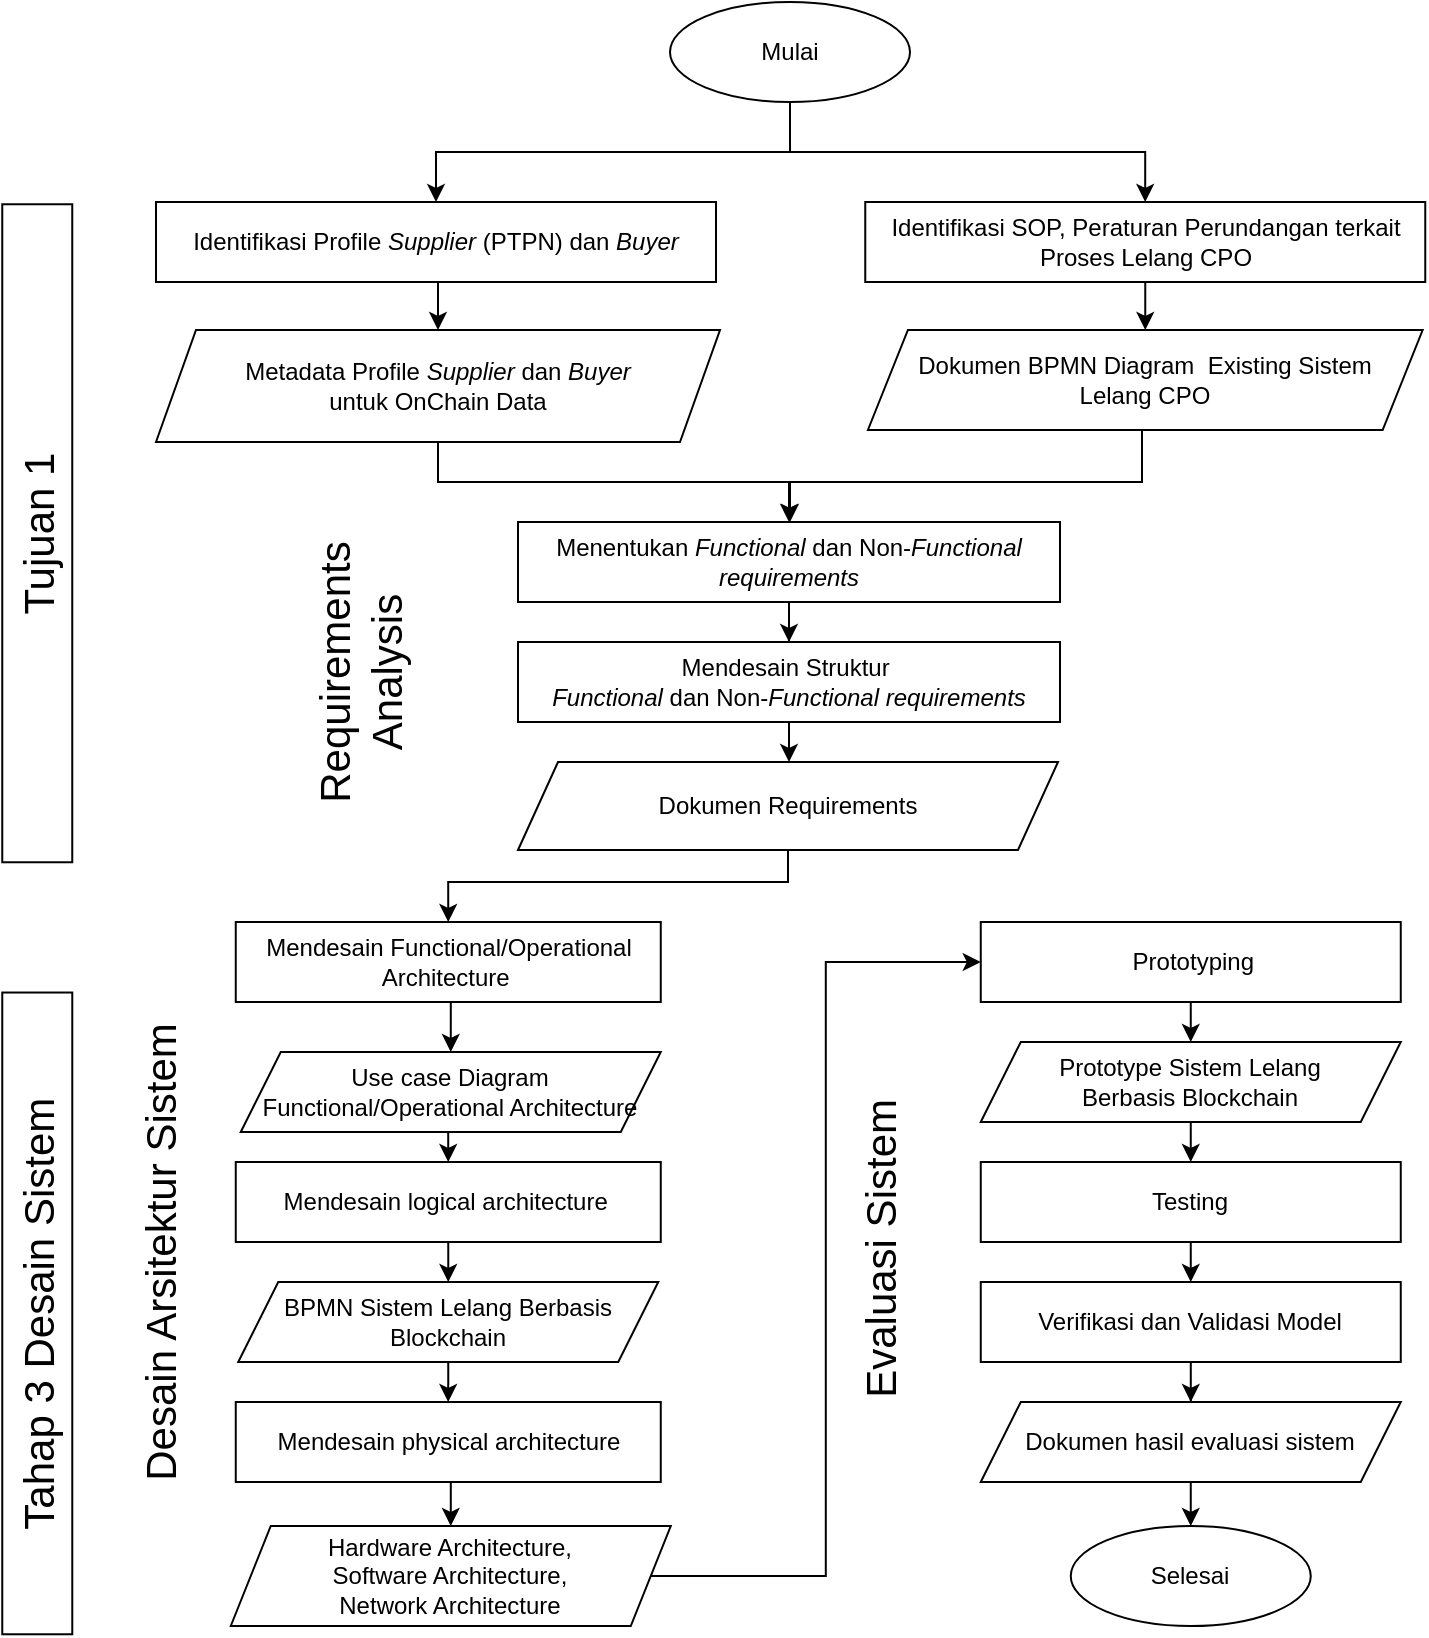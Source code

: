 <mxfile version="20.8.21" type="github">
  <diagram id="9HLhW9o5Pn7bnSsW2eLf" name="Page-1">
    <mxGraphModel dx="1615" dy="860" grid="1" gridSize="10" guides="1" tooltips="1" connect="1" arrows="1" fold="1" page="1" pageScale="1" pageWidth="850" pageHeight="1100" math="0" shadow="0">
      <root>
        <mxCell id="0" />
        <mxCell id="1" parent="0" />
        <mxCell id="ZeT_8LXsEwuCCdMTnaNI-12" style="edgeStyle=orthogonalEdgeStyle;rounded=0;orthogonalLoop=1;jettySize=auto;html=1;exitX=0.5;exitY=1;exitDx=0;exitDy=0;" edge="1" parent="1" source="5jKje8F0iwKBfb8MLztT-3" target="ZeT_8LXsEwuCCdMTnaNI-1">
          <mxGeometry relative="1" as="geometry" />
        </mxCell>
        <mxCell id="ZeT_8LXsEwuCCdMTnaNI-13" style="edgeStyle=orthogonalEdgeStyle;rounded=0;orthogonalLoop=1;jettySize=auto;html=1;exitX=0.5;exitY=1;exitDx=0;exitDy=0;" edge="1" parent="1" source="5jKje8F0iwKBfb8MLztT-3" target="ZeT_8LXsEwuCCdMTnaNI-3">
          <mxGeometry relative="1" as="geometry" />
        </mxCell>
        <mxCell id="5jKje8F0iwKBfb8MLztT-3" value="Mulai" style="ellipse;whiteSpace=wrap;html=1;" parent="1" vertex="1">
          <mxGeometry x="365" y="80" width="120" height="50" as="geometry" />
        </mxCell>
        <mxCell id="5jKje8F0iwKBfb8MLztT-16" value="Selesai" style="ellipse;whiteSpace=wrap;html=1;" parent="1" vertex="1">
          <mxGeometry x="565.38" y="842" width="120" height="50" as="geometry" />
        </mxCell>
        <mxCell id="YmFkH0KrsYM-fxtj9EKp-7" style="edgeStyle=orthogonalEdgeStyle;rounded=0;orthogonalLoop=1;jettySize=auto;html=1;exitX=0.5;exitY=1;exitDx=0;exitDy=0;" parent="1" source="tW3wjYKGY_-DUdyRMUnM-2" target="YmFkH0KrsYM-fxtj9EKp-1" edge="1">
          <mxGeometry relative="1" as="geometry" />
        </mxCell>
        <mxCell id="tW3wjYKGY_-DUdyRMUnM-2" value="&lt;span lang=&quot;EN-US&quot;&gt;Menentukan &lt;i&gt;Functional &lt;/i&gt;dan Non-&lt;i&gt;Functional&lt;/i&gt; &lt;i&gt;requirements&lt;/i&gt;&lt;/span&gt;" style="rounded=0;whiteSpace=wrap;html=1;" parent="1" vertex="1">
          <mxGeometry x="289" y="340" width="271" height="40" as="geometry" />
        </mxCell>
        <mxCell id="ZeT_8LXsEwuCCdMTnaNI-24" style="edgeStyle=orthogonalEdgeStyle;rounded=0;orthogonalLoop=1;jettySize=auto;html=1;exitX=0.5;exitY=1;exitDx=0;exitDy=0;" edge="1" parent="1" source="tW3wjYKGY_-DUdyRMUnM-8" target="tW3wjYKGY_-DUdyRMUnM-9">
          <mxGeometry relative="1" as="geometry" />
        </mxCell>
        <mxCell id="tW3wjYKGY_-DUdyRMUnM-8" value="BPMN Sistem Lelang Berbasis Blockchain" style="shape=parallelogram;perimeter=parallelogramPerimeter;whiteSpace=wrap;html=1;fixedSize=1;" parent="1" vertex="1">
          <mxGeometry x="149.13" y="720" width="210" height="40" as="geometry" />
        </mxCell>
        <mxCell id="ZeT_8LXsEwuCCdMTnaNI-25" style="edgeStyle=orthogonalEdgeStyle;rounded=0;orthogonalLoop=1;jettySize=auto;html=1;exitX=0.5;exitY=1;exitDx=0;exitDy=0;entryX=0.5;entryY=0;entryDx=0;entryDy=0;" edge="1" parent="1" source="tW3wjYKGY_-DUdyRMUnM-9" target="tW3wjYKGY_-DUdyRMUnM-10">
          <mxGeometry relative="1" as="geometry" />
        </mxCell>
        <mxCell id="tW3wjYKGY_-DUdyRMUnM-9" value="Mendesain physical architecture" style="rounded=0;whiteSpace=wrap;html=1;" parent="1" vertex="1">
          <mxGeometry x="147.88" y="780" width="212.5" height="40" as="geometry" />
        </mxCell>
        <mxCell id="ZeT_8LXsEwuCCdMTnaNI-26" style="edgeStyle=orthogonalEdgeStyle;rounded=0;orthogonalLoop=1;jettySize=auto;html=1;exitX=1;exitY=0.5;exitDx=0;exitDy=0;entryX=0;entryY=0.5;entryDx=0;entryDy=0;" edge="1" parent="1" source="tW3wjYKGY_-DUdyRMUnM-10" target="tW3wjYKGY_-DUdyRMUnM-11">
          <mxGeometry relative="1" as="geometry" />
        </mxCell>
        <mxCell id="tW3wjYKGY_-DUdyRMUnM-10" value="Hardware Architecture,&lt;br&gt;Software Architecture,&lt;br&gt;Network Architecture" style="shape=parallelogram;perimeter=parallelogramPerimeter;whiteSpace=wrap;html=1;fixedSize=1;" parent="1" vertex="1">
          <mxGeometry x="145.38" y="842" width="220" height="50" as="geometry" />
        </mxCell>
        <mxCell id="ZeT_8LXsEwuCCdMTnaNI-11" style="edgeStyle=orthogonalEdgeStyle;rounded=0;orthogonalLoop=1;jettySize=auto;html=1;exitX=0.5;exitY=1;exitDx=0;exitDy=0;entryX=0.5;entryY=0;entryDx=0;entryDy=0;" edge="1" parent="1" source="tW3wjYKGY_-DUdyRMUnM-11" target="tW3wjYKGY_-DUdyRMUnM-12">
          <mxGeometry relative="1" as="geometry" />
        </mxCell>
        <mxCell id="tW3wjYKGY_-DUdyRMUnM-11" value="&amp;nbsp;Prototyping" style="rounded=0;whiteSpace=wrap;html=1;" parent="1" vertex="1">
          <mxGeometry x="520.38" y="540" width="210" height="40" as="geometry" />
        </mxCell>
        <mxCell id="tW3wjYKGY_-DUdyRMUnM-26" style="edgeStyle=orthogonalEdgeStyle;rounded=0;orthogonalLoop=1;jettySize=auto;html=1;exitX=0.5;exitY=1;exitDx=0;exitDy=0;entryX=0.5;entryY=0;entryDx=0;entryDy=0;" parent="1" source="tW3wjYKGY_-DUdyRMUnM-12" target="tW3wjYKGY_-DUdyRMUnM-13" edge="1">
          <mxGeometry relative="1" as="geometry" />
        </mxCell>
        <mxCell id="tW3wjYKGY_-DUdyRMUnM-12" value="Prototype Sistem Lelang &lt;br&gt;Berbasis Blockchain" style="shape=parallelogram;perimeter=parallelogramPerimeter;whiteSpace=wrap;html=1;fixedSize=1;" parent="1" vertex="1">
          <mxGeometry x="520.38" y="600" width="210" height="40" as="geometry" />
        </mxCell>
        <mxCell id="YmFkH0KrsYM-fxtj9EKp-11" style="edgeStyle=orthogonalEdgeStyle;rounded=0;orthogonalLoop=1;jettySize=auto;html=1;exitX=0.5;exitY=1;exitDx=0;exitDy=0;entryX=0.5;entryY=0;entryDx=0;entryDy=0;" parent="1" source="tW3wjYKGY_-DUdyRMUnM-13" target="YmFkH0KrsYM-fxtj9EKp-6" edge="1">
          <mxGeometry relative="1" as="geometry" />
        </mxCell>
        <mxCell id="tW3wjYKGY_-DUdyRMUnM-13" value="Testing" style="rounded=0;whiteSpace=wrap;html=1;" parent="1" vertex="1">
          <mxGeometry x="520.38" y="660" width="210" height="40" as="geometry" />
        </mxCell>
        <mxCell id="tW3wjYKGY_-DUdyRMUnM-28" style="edgeStyle=orthogonalEdgeStyle;rounded=0;orthogonalLoop=1;jettySize=auto;html=1;exitX=0.5;exitY=1;exitDx=0;exitDy=0;entryX=0.5;entryY=0;entryDx=0;entryDy=0;" parent="1" source="tW3wjYKGY_-DUdyRMUnM-14" target="5jKje8F0iwKBfb8MLztT-16" edge="1">
          <mxGeometry relative="1" as="geometry" />
        </mxCell>
        <mxCell id="tW3wjYKGY_-DUdyRMUnM-14" value="Dokumen hasil evaluasi sistem" style="shape=parallelogram;perimeter=parallelogramPerimeter;whiteSpace=wrap;html=1;fixedSize=1;" parent="1" vertex="1">
          <mxGeometry x="520.38" y="780" width="210" height="40" as="geometry" />
        </mxCell>
        <mxCell id="YmFkH0KrsYM-fxtj9EKp-8" style="edgeStyle=orthogonalEdgeStyle;rounded=0;orthogonalLoop=1;jettySize=auto;html=1;exitX=0.5;exitY=1;exitDx=0;exitDy=0;" parent="1" source="YmFkH0KrsYM-fxtj9EKp-1" target="YmFkH0KrsYM-fxtj9EKp-2" edge="1">
          <mxGeometry relative="1" as="geometry">
            <Array as="points">
              <mxPoint x="425" y="480" />
              <mxPoint x="425" y="480" />
            </Array>
          </mxGeometry>
        </mxCell>
        <mxCell id="YmFkH0KrsYM-fxtj9EKp-1" value="&lt;span lang=&quot;EN-US&quot;&gt;Mendesain Struktur&amp;nbsp;&lt;br&gt;&lt;i style=&quot;border-color: var(--border-color);&quot;&gt;Functional&amp;nbsp;&lt;/i&gt;dan Non-&lt;i style=&quot;border-color: var(--border-color);&quot;&gt;Functional&lt;/i&gt;&amp;nbsp;&lt;i style=&quot;border-color: var(--border-color);&quot;&gt;requirements&lt;/i&gt;&lt;br&gt;&lt;/span&gt;" style="rounded=0;whiteSpace=wrap;html=1;" parent="1" vertex="1">
          <mxGeometry x="289" y="400" width="271" height="40" as="geometry" />
        </mxCell>
        <mxCell id="ZeT_8LXsEwuCCdMTnaNI-20" style="edgeStyle=orthogonalEdgeStyle;rounded=0;orthogonalLoop=1;jettySize=auto;html=1;exitX=0.5;exitY=1;exitDx=0;exitDy=0;entryX=0.5;entryY=0;entryDx=0;entryDy=0;" edge="1" parent="1" source="YmFkH0KrsYM-fxtj9EKp-2" target="ZeT_8LXsEwuCCdMTnaNI-9">
          <mxGeometry relative="1" as="geometry">
            <Array as="points">
              <mxPoint x="424" y="520" />
              <mxPoint x="254" y="520" />
            </Array>
          </mxGeometry>
        </mxCell>
        <mxCell id="YmFkH0KrsYM-fxtj9EKp-2" value="&lt;div&gt;&lt;br&gt;&lt;/div&gt;&lt;div&gt;Dokumen Requirements&lt;/div&gt;&lt;div&gt;&lt;br&gt;&lt;/div&gt;" style="shape=parallelogram;perimeter=parallelogramPerimeter;whiteSpace=wrap;html=1;fixedSize=1;" parent="1" vertex="1">
          <mxGeometry x="289" y="460" width="270" height="44" as="geometry" />
        </mxCell>
        <mxCell id="ZeT_8LXsEwuCCdMTnaNI-23" style="edgeStyle=orthogonalEdgeStyle;rounded=0;orthogonalLoop=1;jettySize=auto;html=1;exitX=0.5;exitY=1;exitDx=0;exitDy=0;entryX=0.5;entryY=0;entryDx=0;entryDy=0;" edge="1" parent="1" source="YmFkH0KrsYM-fxtj9EKp-3" target="tW3wjYKGY_-DUdyRMUnM-8">
          <mxGeometry relative="1" as="geometry" />
        </mxCell>
        <mxCell id="YmFkH0KrsYM-fxtj9EKp-3" value="Mendesain logical architecture&amp;nbsp;" style="rounded=0;whiteSpace=wrap;html=1;" parent="1" vertex="1">
          <mxGeometry x="147.88" y="660" width="212.5" height="40" as="geometry" />
        </mxCell>
        <mxCell id="YmFkH0KrsYM-fxtj9EKp-12" style="edgeStyle=orthogonalEdgeStyle;rounded=0;orthogonalLoop=1;jettySize=auto;html=1;exitX=0.5;exitY=1;exitDx=0;exitDy=0;" parent="1" source="YmFkH0KrsYM-fxtj9EKp-6" target="tW3wjYKGY_-DUdyRMUnM-14" edge="1">
          <mxGeometry relative="1" as="geometry" />
        </mxCell>
        <mxCell id="YmFkH0KrsYM-fxtj9EKp-6" value="Verifikasi dan Validasi Model" style="rounded=0;whiteSpace=wrap;html=1;" parent="1" vertex="1">
          <mxGeometry x="520.38" y="720" width="210" height="40" as="geometry" />
        </mxCell>
        <mxCell id="ZeT_8LXsEwuCCdMTnaNI-15" style="edgeStyle=orthogonalEdgeStyle;rounded=0;orthogonalLoop=1;jettySize=auto;html=1;exitX=0.5;exitY=1;exitDx=0;exitDy=0;entryX=0.5;entryY=0;entryDx=0;entryDy=0;" edge="1" parent="1" source="ZeT_8LXsEwuCCdMTnaNI-1" target="ZeT_8LXsEwuCCdMTnaNI-2">
          <mxGeometry relative="1" as="geometry" />
        </mxCell>
        <mxCell id="ZeT_8LXsEwuCCdMTnaNI-1" value="Identifikasi Profile &lt;i&gt;Supplier &lt;/i&gt;(PTPN) dan &lt;i&gt;Buyer&lt;/i&gt;" style="rounded=0;whiteSpace=wrap;html=1;" vertex="1" parent="1">
          <mxGeometry x="108" y="180" width="280" height="40" as="geometry" />
        </mxCell>
        <mxCell id="ZeT_8LXsEwuCCdMTnaNI-17" style="edgeStyle=orthogonalEdgeStyle;rounded=0;orthogonalLoop=1;jettySize=auto;html=1;exitX=0.5;exitY=1;exitDx=0;exitDy=0;" edge="1" parent="1" source="ZeT_8LXsEwuCCdMTnaNI-2" target="tW3wjYKGY_-DUdyRMUnM-2">
          <mxGeometry relative="1" as="geometry">
            <Array as="points">
              <mxPoint x="249" y="320" />
              <mxPoint x="425" y="320" />
            </Array>
          </mxGeometry>
        </mxCell>
        <mxCell id="ZeT_8LXsEwuCCdMTnaNI-2" value="Metadata Profile &lt;i&gt;Supplier &lt;/i&gt;dan &lt;i&gt;Buyer&lt;br&gt;&lt;/i&gt;untuk OnChain Data" style="shape=parallelogram;perimeter=parallelogramPerimeter;whiteSpace=wrap;html=1;fixedSize=1;" vertex="1" parent="1">
          <mxGeometry x="108" y="244" width="282" height="56" as="geometry" />
        </mxCell>
        <mxCell id="ZeT_8LXsEwuCCdMTnaNI-16" style="edgeStyle=orthogonalEdgeStyle;rounded=0;orthogonalLoop=1;jettySize=auto;html=1;exitX=0.5;exitY=1;exitDx=0;exitDy=0;entryX=0.5;entryY=0;entryDx=0;entryDy=0;" edge="1" parent="1" source="ZeT_8LXsEwuCCdMTnaNI-3" target="ZeT_8LXsEwuCCdMTnaNI-4">
          <mxGeometry relative="1" as="geometry" />
        </mxCell>
        <mxCell id="ZeT_8LXsEwuCCdMTnaNI-3" value="Identifikasi SOP, Peraturan Perundangan terkait Proses Lelang CPO" style="rounded=0;whiteSpace=wrap;html=1;" vertex="1" parent="1">
          <mxGeometry x="462.63" y="180" width="280" height="40" as="geometry" />
        </mxCell>
        <mxCell id="ZeT_8LXsEwuCCdMTnaNI-18" style="edgeStyle=orthogonalEdgeStyle;rounded=0;orthogonalLoop=1;jettySize=auto;html=1;exitX=0.5;exitY=1;exitDx=0;exitDy=0;entryX=0.5;entryY=0;entryDx=0;entryDy=0;" edge="1" parent="1" source="ZeT_8LXsEwuCCdMTnaNI-4" target="tW3wjYKGY_-DUdyRMUnM-2">
          <mxGeometry relative="1" as="geometry">
            <Array as="points">
              <mxPoint x="601" y="320" />
              <mxPoint x="425" y="320" />
            </Array>
          </mxGeometry>
        </mxCell>
        <mxCell id="ZeT_8LXsEwuCCdMTnaNI-4" value="Dokumen BPMN Diagram&amp;nbsp; Existing Sistem&lt;br&gt;Lelang CPO" style="shape=parallelogram;perimeter=parallelogramPerimeter;whiteSpace=wrap;html=1;fixedSize=1;" vertex="1" parent="1">
          <mxGeometry x="463.95" y="244" width="277.37" height="50" as="geometry" />
        </mxCell>
        <mxCell id="ZeT_8LXsEwuCCdMTnaNI-22" style="edgeStyle=orthogonalEdgeStyle;rounded=0;orthogonalLoop=1;jettySize=auto;html=1;exitX=0.5;exitY=1;exitDx=0;exitDy=0;entryX=0.5;entryY=0;entryDx=0;entryDy=0;" edge="1" parent="1" source="ZeT_8LXsEwuCCdMTnaNI-7" target="YmFkH0KrsYM-fxtj9EKp-3">
          <mxGeometry relative="1" as="geometry" />
        </mxCell>
        <mxCell id="ZeT_8LXsEwuCCdMTnaNI-7" value="Use case Diagram Functional/Operational Architecture" style="shape=parallelogram;perimeter=parallelogramPerimeter;whiteSpace=wrap;html=1;fixedSize=1;" vertex="1" parent="1">
          <mxGeometry x="150.38" y="605" width="210" height="40" as="geometry" />
        </mxCell>
        <mxCell id="ZeT_8LXsEwuCCdMTnaNI-21" style="edgeStyle=orthogonalEdgeStyle;rounded=0;orthogonalLoop=1;jettySize=auto;html=1;exitX=0.5;exitY=1;exitDx=0;exitDy=0;entryX=0.5;entryY=0;entryDx=0;entryDy=0;" edge="1" parent="1" source="ZeT_8LXsEwuCCdMTnaNI-9" target="ZeT_8LXsEwuCCdMTnaNI-7">
          <mxGeometry relative="1" as="geometry" />
        </mxCell>
        <mxCell id="ZeT_8LXsEwuCCdMTnaNI-9" value="Mendesain Functional/Operational Architecture&amp;nbsp;" style="rounded=0;whiteSpace=wrap;html=1;" vertex="1" parent="1">
          <mxGeometry x="147.88" y="540" width="212.5" height="40" as="geometry" />
        </mxCell>
        <mxCell id="ZeT_8LXsEwuCCdMTnaNI-29" value="Tujuan 1" style="rounded=0;whiteSpace=wrap;html=1;fontSize=21;rotation=-90;" vertex="1" parent="1">
          <mxGeometry x="-115.87" y="328.13" width="329" height="35" as="geometry" />
        </mxCell>
        <mxCell id="ZeT_8LXsEwuCCdMTnaNI-28" value="Requirements Analysis" style="text;html=1;strokeColor=none;fillColor=none;align=center;verticalAlign=middle;whiteSpace=wrap;rounded=0;rotation=-90;fontStyle=0;fontSize=21;" vertex="1" parent="1">
          <mxGeometry x="120" y="400" width="180" height="30" as="geometry" />
        </mxCell>
        <mxCell id="ZeT_8LXsEwuCCdMTnaNI-32" value="Tahap 3 Desain Sistem" style="rounded=0;whiteSpace=wrap;html=1;fontSize=21;rotation=-90;" vertex="1" parent="1">
          <mxGeometry x="-111.8" y="718.2" width="320.87" height="35" as="geometry" />
        </mxCell>
        <mxCell id="ZeT_8LXsEwuCCdMTnaNI-33" value="Desain Arsitektur Sistem" style="text;html=1;strokeColor=none;fillColor=none;align=center;verticalAlign=middle;whiteSpace=wrap;rounded=0;rotation=-90;fontStyle=0;fontSize=21;" vertex="1" parent="1">
          <mxGeometry x="-40" y="690" width="300" height="30" as="geometry" />
        </mxCell>
        <mxCell id="ZeT_8LXsEwuCCdMTnaNI-34" value="Evaluasi Sistem" style="text;html=1;strokeColor=none;fillColor=none;align=center;verticalAlign=middle;whiteSpace=wrap;rounded=0;rotation=-90;fontStyle=0;fontSize=21;" vertex="1" parent="1">
          <mxGeometry x="320" y="688.2" width="300" height="30" as="geometry" />
        </mxCell>
      </root>
    </mxGraphModel>
  </diagram>
</mxfile>
